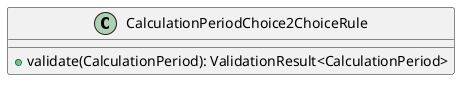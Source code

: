 @startuml

    class CalculationPeriodChoice2ChoiceRule [[CalculationPeriodChoice2ChoiceRule.html]] {
        +validate(CalculationPeriod): ValidationResult<CalculationPeriod>
    }

@enduml
